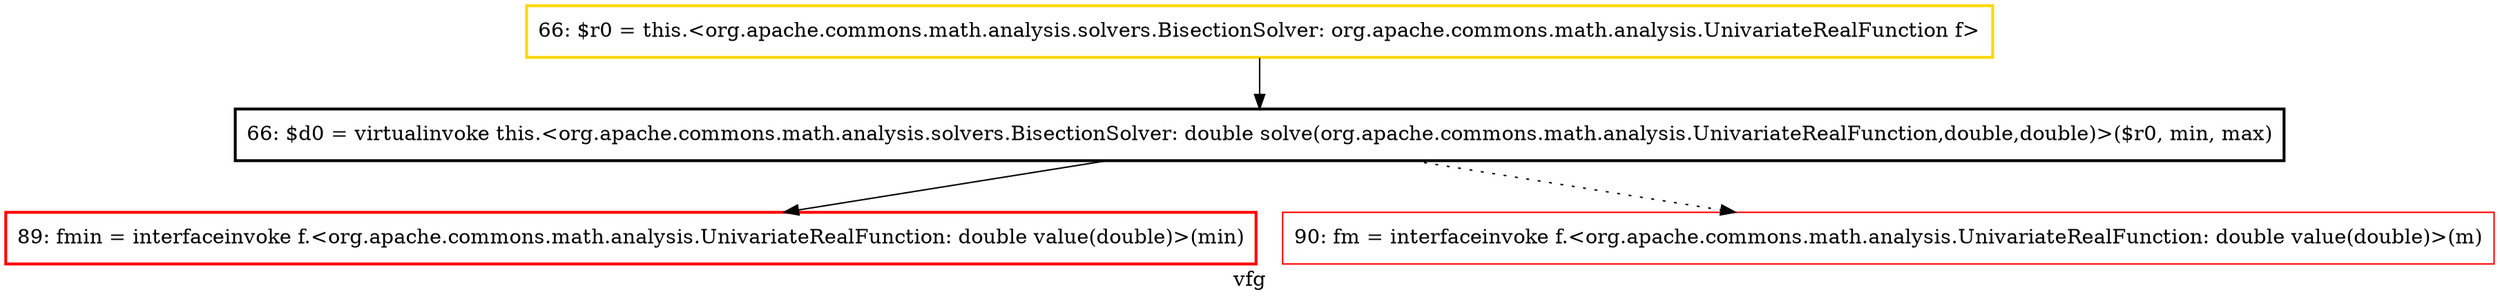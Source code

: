 digraph "vfg" {
    label="vfg";
node [shape=box];
"66: $d0 = virtualinvoke this.<org.apache.commons.math.analysis.solvers.BisectionSolver: double solve(org.apache.commons.math.analysis.UnivariateRealFunction,double,double)>($r0, min, max)" [style=bold]
"66: $r0 = this.<org.apache.commons.math.analysis.solvers.BisectionSolver: org.apache.commons.math.analysis.UnivariateRealFunction f>" [style=bold] [color=gold]
"89: fmin = interfaceinvoke f.<org.apache.commons.math.analysis.UnivariateRealFunction: double value(double)>(min)" [style=bold] [color=red]
"90: fm = interfaceinvoke f.<org.apache.commons.math.analysis.UnivariateRealFunction: double value(double)>(m)" [color=red]
"66: $r0 = this.<org.apache.commons.math.analysis.solvers.BisectionSolver: org.apache.commons.math.analysis.UnivariateRealFunction f>"->"66: $d0 = virtualinvoke this.<org.apache.commons.math.analysis.solvers.BisectionSolver: double solve(org.apache.commons.math.analysis.UnivariateRealFunction,double,double)>($r0, min, max)";

"66: $d0 = virtualinvoke this.<org.apache.commons.math.analysis.solvers.BisectionSolver: double solve(org.apache.commons.math.analysis.UnivariateRealFunction,double,double)>($r0, min, max)"->"89: fmin = interfaceinvoke f.<org.apache.commons.math.analysis.UnivariateRealFunction: double value(double)>(min)";

"66: $d0 = virtualinvoke this.<org.apache.commons.math.analysis.solvers.BisectionSolver: double solve(org.apache.commons.math.analysis.UnivariateRealFunction,double,double)>($r0, min, max)"->"90: fm = interfaceinvoke f.<org.apache.commons.math.analysis.UnivariateRealFunction: double value(double)>(m)" [style=dotted];

}